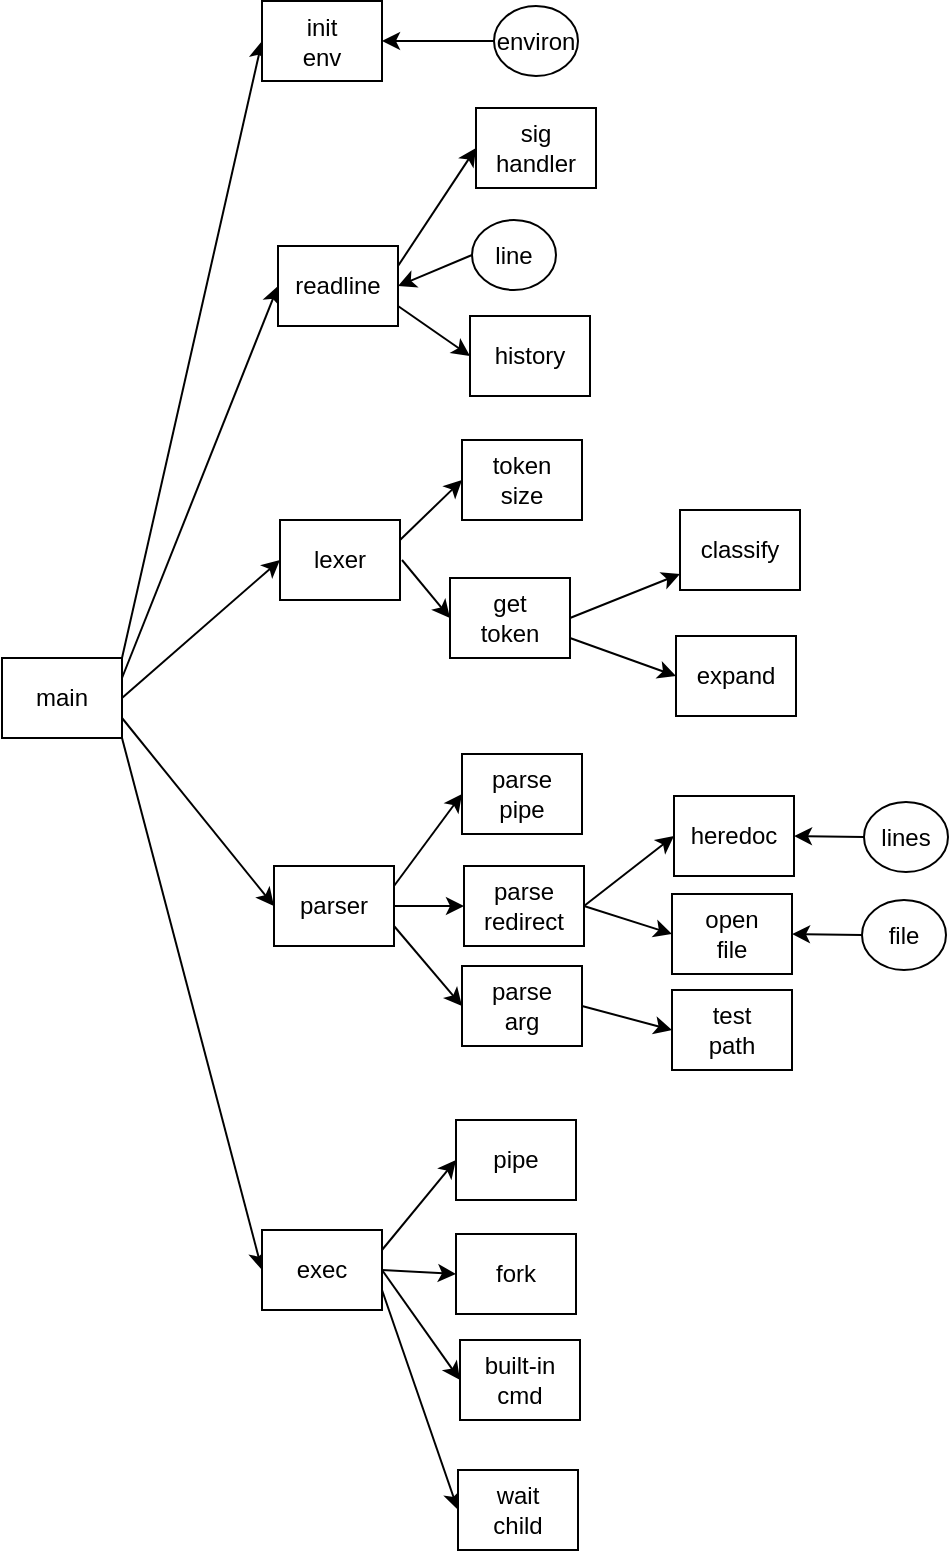 <mxfile>
    <diagram id="hV0SHfoGrisFIh4XmOlX" name="overview">
        <mxGraphModel dx="447" dy="392" grid="1" gridSize="10" guides="1" tooltips="1" connect="1" arrows="1" fold="1" page="1" pageScale="1" pageWidth="827" pageHeight="1169" math="0" shadow="0">
            <root>
                <mxCell id="0"/>
                <mxCell id="1" parent="0"/>
                <mxCell id="3" value="line" style="ellipse;whiteSpace=wrap;html=1;" parent="1" vertex="1">
                    <mxGeometry x="265" y="121" width="42" height="35" as="geometry"/>
                </mxCell>
                <mxCell id="18" style="edgeStyle=none;html=1;exitX=1;exitY=0.75;exitDx=0;exitDy=0;entryX=0;entryY=0.5;entryDx=0;entryDy=0;" parent="1" source="4" target="12" edge="1">
                    <mxGeometry relative="1" as="geometry"/>
                </mxCell>
                <mxCell id="26" style="edgeStyle=none;html=1;exitX=1;exitY=1;exitDx=0;exitDy=0;entryX=0;entryY=0.5;entryDx=0;entryDy=0;" parent="1" source="4" target="16" edge="1">
                    <mxGeometry relative="1" as="geometry"/>
                </mxCell>
                <mxCell id="34" style="edgeStyle=none;html=1;exitX=1;exitY=0;exitDx=0;exitDy=0;entryX=0;entryY=0.5;entryDx=0;entryDy=0;" parent="1" source="4" target="33" edge="1">
                    <mxGeometry relative="1" as="geometry"/>
                </mxCell>
                <mxCell id="4" value="main" style="rounded=0;whiteSpace=wrap;html=1;" parent="1" vertex="1">
                    <mxGeometry x="30" y="340" width="60" height="40" as="geometry"/>
                </mxCell>
                <mxCell id="5" value="" style="endArrow=classic;html=1;exitX=0;exitY=0.5;exitDx=0;exitDy=0;entryX=1;entryY=0.5;entryDx=0;entryDy=0;" parent="1" source="3" target="13" edge="1">
                    <mxGeometry width="50" height="50" relative="1" as="geometry">
                        <mxPoint x="270" y="182" as="sourcePoint"/>
                        <mxPoint x="480" y="66" as="targetPoint"/>
                    </mxGeometry>
                </mxCell>
                <mxCell id="6" value="" style="endArrow=classic;html=1;exitX=1;exitY=0.25;exitDx=0;exitDy=0;entryX=0;entryY=0.5;entryDx=0;entryDy=0;" parent="1" source="4" target="13" edge="1">
                    <mxGeometry width="50" height="50" relative="1" as="geometry">
                        <mxPoint x="330" y="209.5" as="sourcePoint"/>
                        <mxPoint x="390" y="204.5" as="targetPoint"/>
                    </mxGeometry>
                </mxCell>
                <mxCell id="21" style="edgeStyle=none;html=1;exitX=1;exitY=0.75;exitDx=0;exitDy=0;entryX=0;entryY=0.5;entryDx=0;entryDy=0;" parent="1" source="35" target="20" edge="1">
                    <mxGeometry relative="1" as="geometry">
                        <mxPoint x="400" y="338" as="sourcePoint"/>
                        <mxPoint x="420" y="326" as="targetPoint"/>
                    </mxGeometry>
                </mxCell>
                <mxCell id="36" style="edgeStyle=none;html=1;entryX=0;entryY=0.5;entryDx=0;entryDy=0;" parent="1" target="35" edge="1">
                    <mxGeometry relative="1" as="geometry">
                        <mxPoint x="230" y="291" as="sourcePoint"/>
                    </mxGeometry>
                </mxCell>
                <mxCell id="38" style="edgeStyle=none;html=1;exitX=1;exitY=0.25;exitDx=0;exitDy=0;entryX=0;entryY=0.5;entryDx=0;entryDy=0;" parent="1" source="11" target="37" edge="1">
                    <mxGeometry relative="1" as="geometry"/>
                </mxCell>
                <mxCell id="11" value="lexer" style="rounded=0;whiteSpace=wrap;html=1;" parent="1" vertex="1">
                    <mxGeometry x="169" y="271" width="60" height="40" as="geometry"/>
                </mxCell>
                <mxCell id="22" style="edgeStyle=none;html=1;exitX=1;exitY=0.25;exitDx=0;exitDy=0;entryX=0;entryY=0.5;entryDx=0;entryDy=0;" parent="1" source="16" target="19" edge="1">
                    <mxGeometry relative="1" as="geometry"/>
                </mxCell>
                <mxCell id="28" style="edgeStyle=none;html=1;exitX=1;exitY=0.5;exitDx=0;exitDy=0;entryX=0;entryY=0.5;entryDx=0;entryDy=0;" parent="1" source="51" target="27" edge="1">
                    <mxGeometry relative="1" as="geometry"/>
                </mxCell>
                <mxCell id="50" style="edgeStyle=none;html=1;exitX=1;exitY=0.25;exitDx=0;exitDy=0;entryX=0;entryY=0.5;entryDx=0;entryDy=0;" parent="1" source="12" target="49" edge="1">
                    <mxGeometry relative="1" as="geometry"/>
                </mxCell>
                <mxCell id="54" style="edgeStyle=none;html=1;exitX=1;exitY=0.75;exitDx=0;exitDy=0;entryX=0;entryY=0.5;entryDx=0;entryDy=0;" parent="1" source="12" target="51" edge="1">
                    <mxGeometry relative="1" as="geometry"/>
                </mxCell>
                <mxCell id="55" style="edgeStyle=none;html=1;exitX=1;exitY=0.5;exitDx=0;exitDy=0;entryX=0;entryY=0.5;entryDx=0;entryDy=0;" parent="1" source="12" target="52" edge="1">
                    <mxGeometry relative="1" as="geometry"/>
                </mxCell>
                <mxCell id="12" value="parser" style="rounded=0;whiteSpace=wrap;html=1;" parent="1" vertex="1">
                    <mxGeometry x="166" y="444" width="60" height="40" as="geometry"/>
                </mxCell>
                <mxCell id="60" style="edgeStyle=none;html=1;exitX=1;exitY=0.25;exitDx=0;exitDy=0;entryX=0;entryY=0.5;entryDx=0;entryDy=0;" parent="1" source="13" target="61" edge="1">
                    <mxGeometry relative="1" as="geometry">
                        <mxPoint x="321" y="114" as="targetPoint"/>
                        <mxPoint x="228" y="159" as="sourcePoint"/>
                    </mxGeometry>
                </mxCell>
                <mxCell id="13" value="readline" style="rounded=0;whiteSpace=wrap;html=1;" parent="1" vertex="1">
                    <mxGeometry x="168" y="134" width="60" height="40" as="geometry"/>
                </mxCell>
                <mxCell id="15" value="" style="endArrow=classic;html=1;entryX=0;entryY=0.5;entryDx=0;entryDy=0;exitX=1;exitY=0.5;exitDx=0;exitDy=0;" parent="1" source="4" target="11" edge="1">
                    <mxGeometry width="50" height="50" relative="1" as="geometry">
                        <mxPoint x="140" y="137" as="sourcePoint"/>
                        <mxPoint x="178" y="97" as="targetPoint"/>
                    </mxGeometry>
                </mxCell>
                <mxCell id="25" style="edgeStyle=none;html=1;exitX=1;exitY=0.5;exitDx=0;exitDy=0;entryX=0;entryY=0.5;entryDx=0;entryDy=0;" parent="1" source="52" target="24" edge="1">
                    <mxGeometry relative="1" as="geometry"/>
                </mxCell>
                <mxCell id="43" style="edgeStyle=none;html=1;exitX=1;exitY=0.5;exitDx=0;exitDy=0;entryX=0;entryY=0.5;entryDx=0;entryDy=0;" parent="1" source="16" target="42" edge="1">
                    <mxGeometry relative="1" as="geometry"/>
                </mxCell>
                <mxCell id="45" style="edgeStyle=none;html=1;exitX=1;exitY=0.5;exitDx=0;exitDy=0;entryX=0;entryY=0.5;entryDx=0;entryDy=0;" parent="1" source="16" target="44" edge="1">
                    <mxGeometry relative="1" as="geometry"/>
                </mxCell>
                <mxCell id="47" style="edgeStyle=none;html=1;exitX=1;exitY=0.75;exitDx=0;exitDy=0;entryX=0;entryY=0.5;entryDx=0;entryDy=0;" parent="1" source="16" target="46" edge="1">
                    <mxGeometry relative="1" as="geometry"/>
                </mxCell>
                <mxCell id="16" value="exec" style="rounded=0;whiteSpace=wrap;html=1;" parent="1" vertex="1">
                    <mxGeometry x="160" y="626" width="60" height="40" as="geometry"/>
                </mxCell>
                <mxCell id="19" value="pipe" style="rounded=0;whiteSpace=wrap;html=1;" parent="1" vertex="1">
                    <mxGeometry x="257" y="571" width="60" height="40" as="geometry"/>
                </mxCell>
                <mxCell id="20" value="expand" style="rounded=0;whiteSpace=wrap;html=1;" parent="1" vertex="1">
                    <mxGeometry x="367" y="329" width="60" height="40" as="geometry"/>
                </mxCell>
                <mxCell id="24" value="open&lt;br&gt;file" style="rounded=0;whiteSpace=wrap;html=1;" parent="1" vertex="1">
                    <mxGeometry x="365" y="458" width="60" height="40" as="geometry"/>
                </mxCell>
                <mxCell id="27" value="test&lt;br&gt;path" style="rounded=0;whiteSpace=wrap;html=1;" parent="1" vertex="1">
                    <mxGeometry x="365" y="506" width="60" height="40" as="geometry"/>
                </mxCell>
                <mxCell id="30" style="edgeStyle=none;html=1;exitX=0;exitY=0.5;exitDx=0;exitDy=0;entryX=1;entryY=0.5;entryDx=0;entryDy=0;" parent="1" source="29" target="24" edge="1">
                    <mxGeometry relative="1" as="geometry"/>
                </mxCell>
                <mxCell id="29" value="file" style="ellipse;whiteSpace=wrap;html=1;" parent="1" vertex="1">
                    <mxGeometry x="460" y="461" width="42" height="35" as="geometry"/>
                </mxCell>
                <mxCell id="31" value="environ" style="ellipse;whiteSpace=wrap;html=1;" parent="1" vertex="1">
                    <mxGeometry x="276" y="14" width="42" height="35" as="geometry"/>
                </mxCell>
                <mxCell id="32" value="" style="endArrow=classic;html=1;exitX=0;exitY=0.5;exitDx=0;exitDy=0;entryX=1;entryY=0.5;entryDx=0;entryDy=0;" parent="1" source="31" target="33" edge="1">
                    <mxGeometry width="50" height="50" relative="1" as="geometry">
                        <mxPoint x="268" y="39" as="sourcePoint"/>
                        <mxPoint x="478" y="-77" as="targetPoint"/>
                    </mxGeometry>
                </mxCell>
                <mxCell id="33" value="init&lt;br&gt;env" style="rounded=0;whiteSpace=wrap;html=1;" parent="1" vertex="1">
                    <mxGeometry x="160" y="11.5" width="60" height="40" as="geometry"/>
                </mxCell>
                <mxCell id="40" style="edgeStyle=none;html=1;exitX=1;exitY=0.5;exitDx=0;exitDy=0;" parent="1" source="35" target="39" edge="1">
                    <mxGeometry relative="1" as="geometry"/>
                </mxCell>
                <mxCell id="35" value="get&lt;br&gt;token" style="rounded=0;whiteSpace=wrap;html=1;" parent="1" vertex="1">
                    <mxGeometry x="254" y="300" width="60" height="40" as="geometry"/>
                </mxCell>
                <mxCell id="37" value="token&lt;br&gt;size" style="rounded=0;whiteSpace=wrap;html=1;" parent="1" vertex="1">
                    <mxGeometry x="260" y="231" width="60" height="40" as="geometry"/>
                </mxCell>
                <mxCell id="39" value="classify" style="rounded=0;whiteSpace=wrap;html=1;" parent="1" vertex="1">
                    <mxGeometry x="369" y="266" width="60" height="40" as="geometry"/>
                </mxCell>
                <mxCell id="42" value="built-in&lt;br&gt;cmd" style="rounded=0;whiteSpace=wrap;html=1;" parent="1" vertex="1">
                    <mxGeometry x="259" y="681" width="60" height="40" as="geometry"/>
                </mxCell>
                <mxCell id="44" value="fork" style="rounded=0;whiteSpace=wrap;html=1;" parent="1" vertex="1">
                    <mxGeometry x="257" y="628" width="60" height="40" as="geometry"/>
                </mxCell>
                <mxCell id="46" value="wait&lt;br&gt;child" style="rounded=0;whiteSpace=wrap;html=1;" parent="1" vertex="1">
                    <mxGeometry x="258" y="746" width="60" height="40" as="geometry"/>
                </mxCell>
                <mxCell id="49" value="parse&lt;br&gt;pipe" style="rounded=0;whiteSpace=wrap;html=1;" parent="1" vertex="1">
                    <mxGeometry x="260" y="388" width="60" height="40" as="geometry"/>
                </mxCell>
                <mxCell id="51" value="parse&lt;br&gt;arg" style="rounded=0;whiteSpace=wrap;html=1;" parent="1" vertex="1">
                    <mxGeometry x="260" y="494" width="60" height="40" as="geometry"/>
                </mxCell>
                <mxCell id="59" style="edgeStyle=none;html=1;exitX=1;exitY=0.5;exitDx=0;exitDy=0;entryX=0;entryY=0.5;entryDx=0;entryDy=0;" parent="1" source="52" target="56" edge="1">
                    <mxGeometry relative="1" as="geometry"/>
                </mxCell>
                <mxCell id="52" value="parse&lt;br&gt;redirect" style="rounded=0;whiteSpace=wrap;html=1;" parent="1" vertex="1">
                    <mxGeometry x="261" y="444" width="60" height="40" as="geometry"/>
                </mxCell>
                <mxCell id="56" value="heredoc" style="rounded=0;whiteSpace=wrap;html=1;" parent="1" vertex="1">
                    <mxGeometry x="366" y="409" width="60" height="40" as="geometry"/>
                </mxCell>
                <mxCell id="57" style="edgeStyle=none;html=1;exitX=0;exitY=0.5;exitDx=0;exitDy=0;entryX=1;entryY=0.5;entryDx=0;entryDy=0;" parent="1" source="58" target="56" edge="1">
                    <mxGeometry relative="1" as="geometry"/>
                </mxCell>
                <mxCell id="58" value="lines" style="ellipse;whiteSpace=wrap;html=1;" parent="1" vertex="1">
                    <mxGeometry x="461" y="412" width="42" height="35" as="geometry"/>
                </mxCell>
                <mxCell id="61" value="sig&lt;br&gt;handler" style="rounded=0;whiteSpace=wrap;html=1;" parent="1" vertex="1">
                    <mxGeometry x="267" y="65" width="60" height="40" as="geometry"/>
                </mxCell>
                <mxCell id="62" style="edgeStyle=none;html=1;exitX=1;exitY=0.75;exitDx=0;exitDy=0;entryX=0;entryY=0.5;entryDx=0;entryDy=0;" parent="1" source="13" target="63" edge="1">
                    <mxGeometry relative="1" as="geometry">
                        <mxPoint x="369" y="154" as="targetPoint"/>
                        <mxPoint x="207" y="144" as="sourcePoint"/>
                    </mxGeometry>
                </mxCell>
                <mxCell id="63" value="history" style="rounded=0;whiteSpace=wrap;html=1;" parent="1" vertex="1">
                    <mxGeometry x="264" y="169" width="60" height="40" as="geometry"/>
                </mxCell>
            </root>
        </mxGraphModel>
    </diagram>
</mxfile>